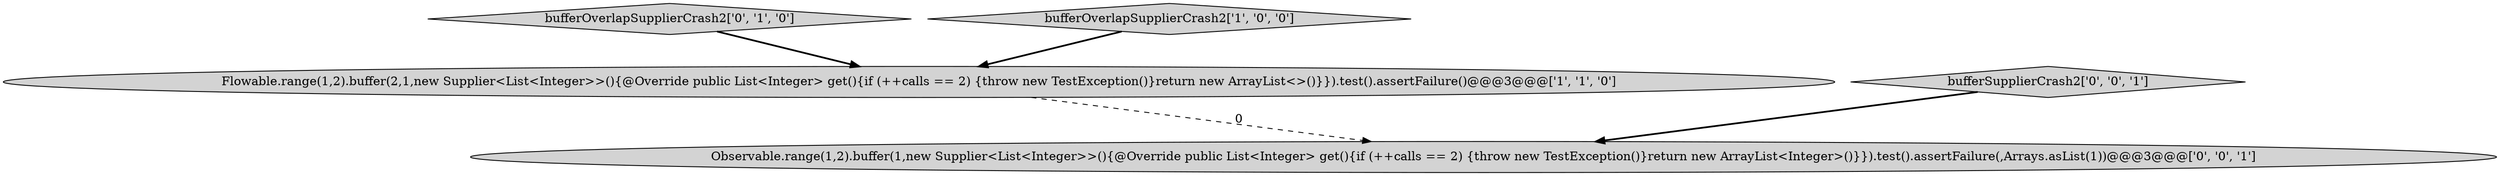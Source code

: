 digraph {
2 [style = filled, label = "bufferOverlapSupplierCrash2['0', '1', '0']", fillcolor = lightgray, shape = diamond image = "AAA0AAABBB2BBB"];
0 [style = filled, label = "bufferOverlapSupplierCrash2['1', '0', '0']", fillcolor = lightgray, shape = diamond image = "AAA0AAABBB1BBB"];
1 [style = filled, label = "Flowable.range(1,2).buffer(2,1,new Supplier<List<Integer>>(){@Override public List<Integer> get(){if (++calls == 2) {throw new TestException()}return new ArrayList<>()}}).test().assertFailure()@@@3@@@['1', '1', '0']", fillcolor = lightgray, shape = ellipse image = "AAA0AAABBB1BBB"];
3 [style = filled, label = "Observable.range(1,2).buffer(1,new Supplier<List<Integer>>(){@Override public List<Integer> get(){if (++calls == 2) {throw new TestException()}return new ArrayList<Integer>()}}).test().assertFailure(,Arrays.asList(1))@@@3@@@['0', '0', '1']", fillcolor = lightgray, shape = ellipse image = "AAA0AAABBB3BBB"];
4 [style = filled, label = "bufferSupplierCrash2['0', '0', '1']", fillcolor = lightgray, shape = diamond image = "AAA0AAABBB3BBB"];
1->3 [style = dashed, label="0"];
4->3 [style = bold, label=""];
0->1 [style = bold, label=""];
2->1 [style = bold, label=""];
}
